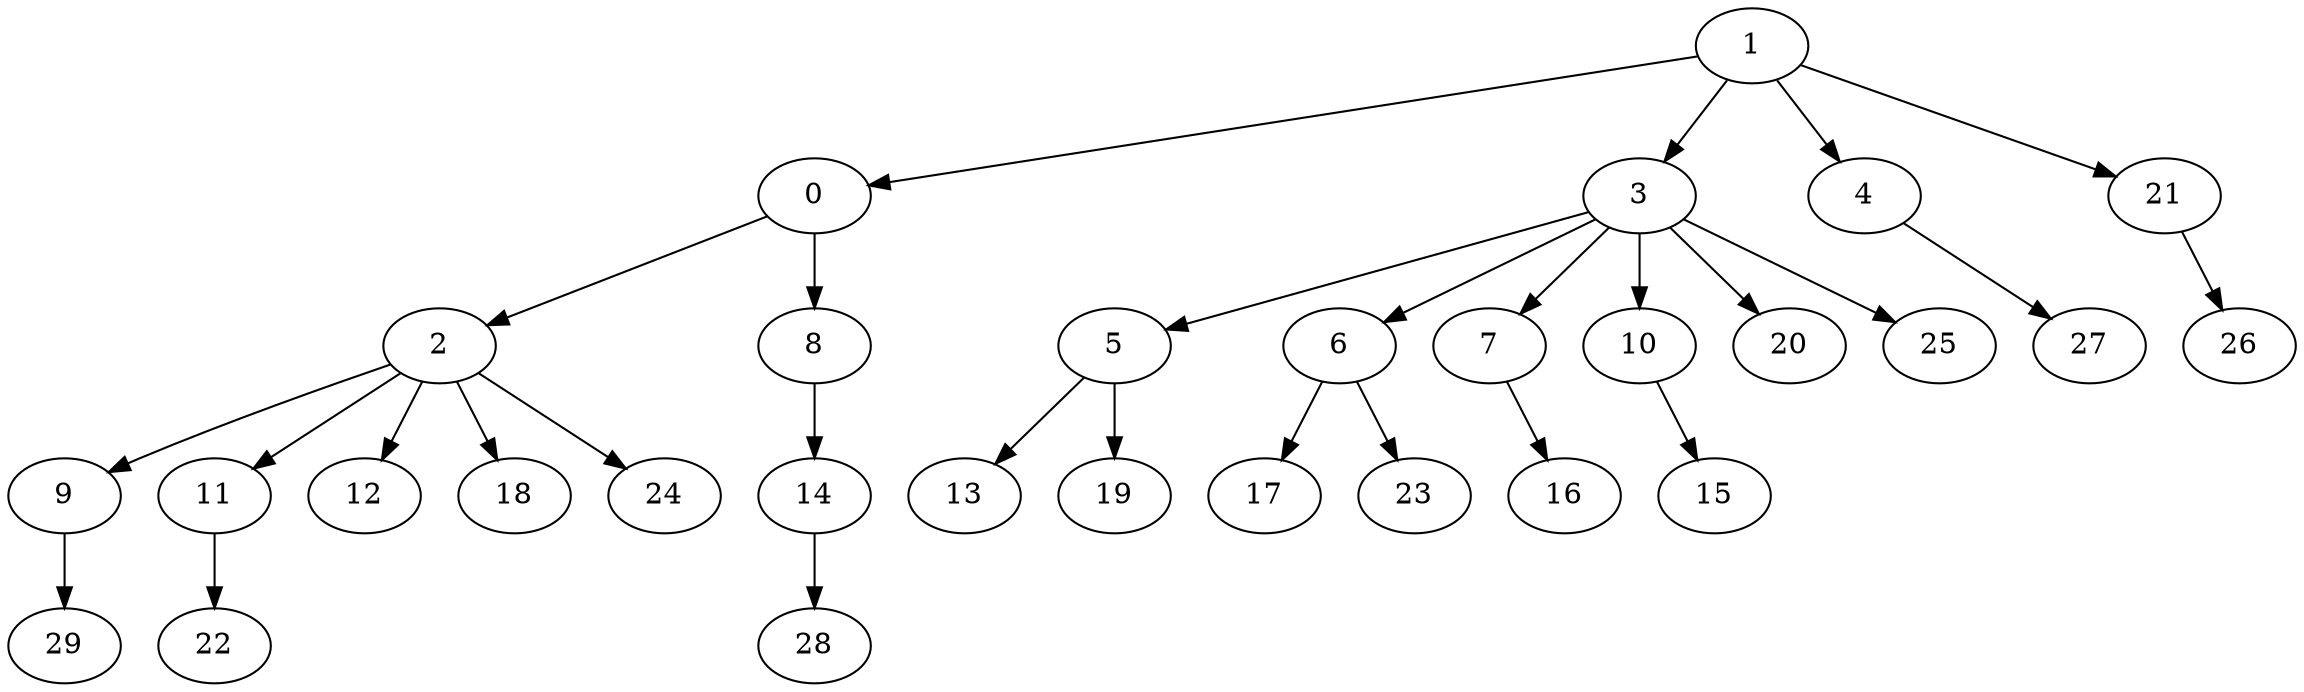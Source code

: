 digraph {
  1 -> 0;
  1 -> 3;
  1 -> 4;
  1 -> 21;
  0 -> 2;
  0 -> 8;
  3 -> 5;
  3 -> 6;
  3 -> 7;
  3 -> 10;
  3 -> 20;
  3 -> 25;
  4 -> 27;
  21 -> 26;
  2 -> 9;
  2 -> 11;
  2 -> 12;
  2 -> 18;
  2 -> 24;
  8 -> 14;
  5 -> 13;
  5 -> 19;
  6 -> 17;
  6 -> 23;
  7 -> 16;
  10 -> 15;
  9 -> 29;
  11 -> 22;
  14 -> 28;
}